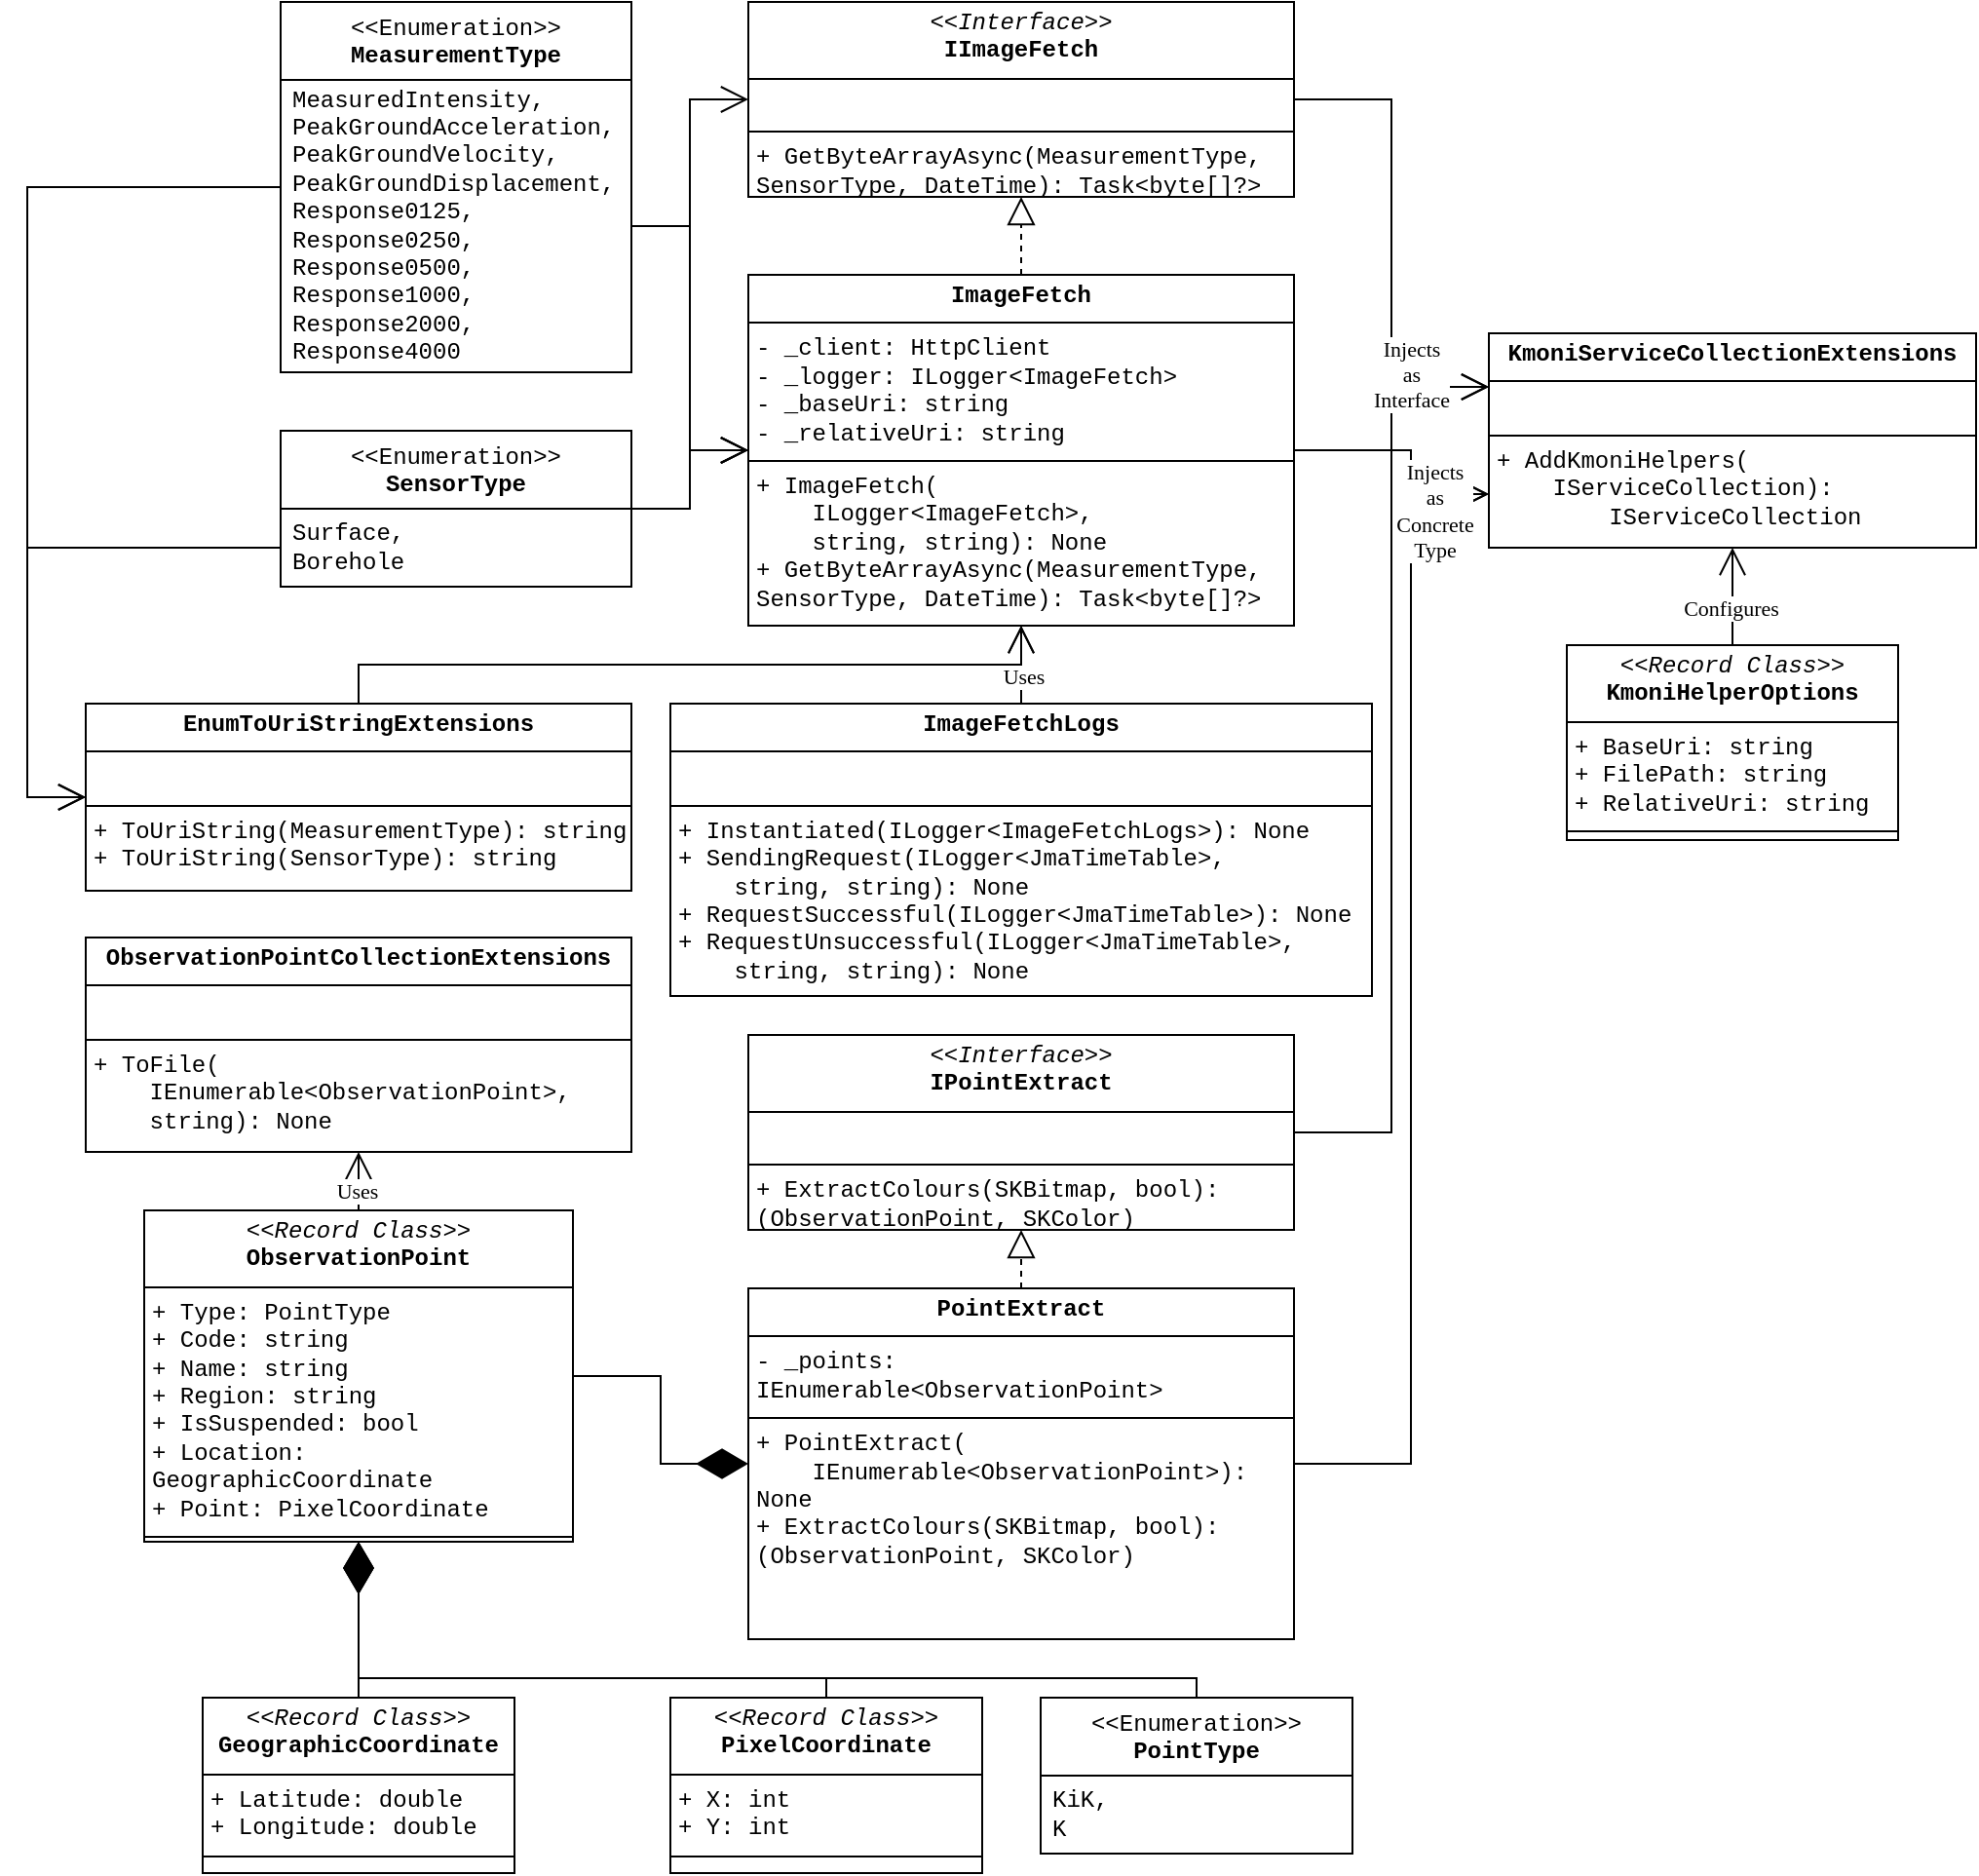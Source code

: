 <mxfile version="26.0.16">
  <diagram id="C5RBs43oDa-KdzZeNtuy" name="Page-1">
    <mxGraphModel dx="2533" dy="1253" grid="1" gridSize="10" guides="1" tooltips="1" connect="1" arrows="1" fold="1" page="1" pageScale="1" pageWidth="827" pageHeight="1169" math="0" shadow="0">
      <root>
        <mxCell id="WIyWlLk6GJQsqaUBKTNV-0" />
        <mxCell id="WIyWlLk6GJQsqaUBKTNV-1" parent="WIyWlLk6GJQsqaUBKTNV-0" />
        <mxCell id="eMr5ZGab3bRNlRDv340a-0" value="&lt;p style=&quot;margin:0px;margin-top:4px;text-align:center;&quot;&gt;&lt;i&gt;&amp;lt;&amp;lt;Interface&amp;gt;&amp;gt;&lt;/i&gt;&lt;br&gt;&lt;b&gt;IImageFetch&lt;/b&gt;&lt;/p&gt;&lt;hr size=&quot;1&quot; style=&quot;border-style:solid;&quot;&gt;&lt;p style=&quot;margin:0px;margin-left:4px;&quot;&gt;&lt;br&gt;&lt;/p&gt;&lt;hr size=&quot;1&quot; style=&quot;border-style:solid;&quot;&gt;&lt;p style=&quot;margin:0px;margin-left:4px;&quot;&gt;+ GetByteArrayAsync(MeasurementType, SensorType, DateTime): Task&amp;lt;byte[]?&amp;gt;&lt;/p&gt;" style="verticalAlign=top;align=left;overflow=fill;html=1;whiteSpace=wrap;fontFamily=Courier New;" parent="WIyWlLk6GJQsqaUBKTNV-1" vertex="1">
          <mxGeometry x="280" y="40" width="280" height="100" as="geometry" />
        </mxCell>
        <mxCell id="eMr5ZGab3bRNlRDv340a-1" value="&lt;p style=&quot;margin:0px;margin-top:4px;text-align:center;&quot;&gt;&lt;b&gt;ImageFetch&lt;/b&gt;&lt;/p&gt;&lt;hr size=&quot;1&quot; style=&quot;border-style:solid;&quot;&gt;&lt;p style=&quot;margin:0px;margin-left:4px;&quot;&gt;- _client: HttpClient&lt;br&gt;&lt;/p&gt;&lt;p style=&quot;margin:0px;margin-left:4px;&quot;&gt;- _logger: ILogger&amp;lt;ImageFetch&amp;gt;&lt;/p&gt;&lt;p style=&quot;margin:0px;margin-left:4px;&quot;&gt;- _baseUri: string&lt;/p&gt;&lt;p style=&quot;margin:0px;margin-left:4px;&quot;&gt;- _relativeUri: string&lt;/p&gt;&lt;hr size=&quot;1&quot; style=&quot;border-style:solid;&quot;&gt;&lt;p style=&quot;margin:0px;margin-left:4px;&quot;&gt;+ ImageFetch(&lt;/p&gt;&lt;p style=&quot;margin:0px;margin-left:4px;&quot;&gt;&lt;span style=&quot;background-color: transparent; color: light-dark(rgb(0, 0, 0), rgb(255, 255, 255));&quot;&gt;&amp;nbsp; &amp;nbsp; ILogger&amp;lt;ImageFetch&amp;gt;,&lt;/span&gt;&lt;/p&gt;&lt;p style=&quot;margin:0px;margin-left:4px;&quot;&gt;&lt;span style=&quot;background-color: transparent; color: light-dark(rgb(0, 0, 0), rgb(255, 255, 255));&quot;&gt;&amp;nbsp; &amp;nbsp; string, string&lt;/span&gt;&lt;span style=&quot;background-color: transparent; color: light-dark(rgb(0, 0, 0), rgb(255, 255, 255));&quot;&gt;): None&lt;/span&gt;&lt;/p&gt;&lt;p style=&quot;margin:0px;margin-left:4px;&quot;&gt;+ GetByteArrayAsync(MeasurementType, SensorType, DateTime): Task&amp;lt;byte[]?&amp;gt;&lt;/p&gt;" style="verticalAlign=top;align=left;overflow=fill;html=1;whiteSpace=wrap;fontFamily=Courier New;" parent="WIyWlLk6GJQsqaUBKTNV-1" vertex="1">
          <mxGeometry x="280" y="180" width="280" height="180" as="geometry" />
        </mxCell>
        <mxCell id="eMr5ZGab3bRNlRDv340a-5" value="&lt;p style=&quot;margin:0px;margin-top:4px;text-align:center;&quot;&gt;&lt;i&gt;&amp;lt;&amp;lt;Record Class&amp;gt;&amp;gt;&lt;/i&gt;&lt;br&gt;&lt;b&gt;KmoniHelperOptions&lt;/b&gt;&lt;/p&gt;&lt;hr size=&quot;1&quot; style=&quot;border-style:solid;&quot;&gt;&lt;p style=&quot;margin:0px;margin-left:4px;&quot;&gt;+ BaseUri: string&lt;/p&gt;&lt;p style=&quot;margin:0px;margin-left:4px;&quot;&gt;+ FilePath: string&lt;/p&gt;&lt;p style=&quot;margin:0px;margin-left:4px;&quot;&gt;&lt;span style=&quot;background-color: transparent; color: light-dark(rgb(0, 0, 0), rgb(255, 255, 255));&quot;&gt;+ RelativeUri: string&lt;/span&gt;&lt;/p&gt;&lt;hr size=&quot;1&quot; style=&quot;border-style:solid;&quot;&gt;&lt;p style=&quot;margin:0px;margin-left:4px;&quot;&gt;&lt;br&gt;&lt;/p&gt;" style="verticalAlign=top;align=left;overflow=fill;html=1;whiteSpace=wrap;fontFamily=Courier New;" parent="WIyWlLk6GJQsqaUBKTNV-1" vertex="1">
          <mxGeometry x="700" y="370" width="170" height="100" as="geometry" />
        </mxCell>
        <mxCell id="eMr5ZGab3bRNlRDv340a-8" value="&lt;p style=&quot;margin:0px;margin-top:4px;text-align:center;&quot;&gt;&lt;b&gt;ImageFetchLogs&lt;/b&gt;&lt;/p&gt;&lt;hr size=&quot;1&quot; style=&quot;border-style:solid;&quot;&gt;&lt;p style=&quot;margin:0px;margin-left:4px;&quot;&gt;&lt;br&gt;&lt;/p&gt;&lt;hr size=&quot;1&quot; style=&quot;border-style:solid;&quot;&gt;&lt;p style=&quot;margin:0px;margin-left:4px;&quot;&gt;+ Instantiated(ILogger&amp;lt;ImageFetchLogs&amp;gt;): None&lt;/p&gt;&lt;p style=&quot;margin:0px;margin-left:4px;&quot;&gt;+ SendingRequest(ILogger&amp;lt;JmaTimeTable&amp;gt;,&lt;/p&gt;&lt;p style=&quot;margin:0px;margin-left:4px;&quot;&gt;&amp;nbsp; &amp;nbsp; string, string): None&lt;/p&gt;&lt;p style=&quot;margin:0px;margin-left:4px;&quot;&gt;+&amp;nbsp;&lt;span style=&quot;background-color: transparent; color: light-dark(rgb(0, 0, 0), rgb(255, 255, 255));&quot;&gt;RequestSuccessful(ILogger&amp;lt;JmaTimeTable&amp;gt;): None&lt;/span&gt;&lt;/p&gt;&lt;p style=&quot;margin:0px;margin-left:4px;&quot;&gt;+ RequestUnsuccessful(ILogger&amp;lt;JmaTimeTable&amp;gt;,&lt;/p&gt;&lt;p style=&quot;margin:0px;margin-left:4px;&quot;&gt;&amp;nbsp; &amp;nbsp; string, string): None&lt;span style=&quot;background-color: transparent; color: light-dark(rgb(0, 0, 0), rgb(255, 255, 255));&quot;&gt;&lt;/span&gt;&lt;/p&gt;" style="verticalAlign=top;align=left;overflow=fill;html=1;whiteSpace=wrap;fontFamily=Courier New;" parent="WIyWlLk6GJQsqaUBKTNV-1" vertex="1">
          <mxGeometry x="240" y="400" width="360" height="150" as="geometry" />
        </mxCell>
        <mxCell id="eMr5ZGab3bRNlRDv340a-9" value="&lt;p style=&quot;margin:0px;margin-top:4px;text-align:center;&quot;&gt;&lt;b&gt;ObservationPointCollectionExtensions&lt;/b&gt;&lt;/p&gt;&lt;hr size=&quot;1&quot; style=&quot;border-style:solid;&quot;&gt;&lt;p style=&quot;margin:0px;margin-left:4px;&quot;&gt;&lt;br&gt;&lt;/p&gt;&lt;hr size=&quot;1&quot; style=&quot;border-style:solid;&quot;&gt;&lt;p style=&quot;margin:0px;margin-left:4px;&quot;&gt;+ ToFile(&lt;/p&gt;&lt;p style=&quot;margin:0px;margin-left:4px;&quot;&gt;&amp;nbsp; &amp;nbsp; IEnumerable&amp;lt;ObservationPoint&amp;gt;,&lt;/p&gt;&lt;p style=&quot;margin:0px;margin-left:4px;&quot;&gt;&amp;nbsp; &amp;nbsp; string): None&lt;/p&gt;" style="verticalAlign=top;align=left;overflow=fill;html=1;whiteSpace=wrap;fontFamily=Courier New;" parent="WIyWlLk6GJQsqaUBKTNV-1" vertex="1">
          <mxGeometry x="-60" y="520" width="280" height="110" as="geometry" />
        </mxCell>
        <mxCell id="I5kokJ3ldO0DBBGWYoVK-0" value="&lt;p style=&quot;margin:0px;margin-top:4px;text-align:center;&quot;&gt;&lt;i&gt;&amp;lt;&amp;lt;Interface&amp;gt;&amp;gt;&lt;/i&gt;&lt;br&gt;&lt;b&gt;IPointExtract&lt;/b&gt;&lt;/p&gt;&lt;hr size=&quot;1&quot; style=&quot;border-style:solid;&quot;&gt;&lt;p style=&quot;margin:0px;margin-left:4px;&quot;&gt;&lt;br&gt;&lt;/p&gt;&lt;hr size=&quot;1&quot; style=&quot;border-style:solid;&quot;&gt;&lt;p style=&quot;margin:0px;margin-left:4px;&quot;&gt;+ ExtractColours(SKBitmap, bool): (ObservationPoint, SKColor)&lt;/p&gt;" style="verticalAlign=top;align=left;overflow=fill;html=1;whiteSpace=wrap;fontFamily=Courier New;" parent="WIyWlLk6GJQsqaUBKTNV-1" vertex="1">
          <mxGeometry x="280" y="570" width="280" height="100" as="geometry" />
        </mxCell>
        <mxCell id="I5kokJ3ldO0DBBGWYoVK-2" value="&amp;lt;&amp;lt;Enumeration&amp;gt;&amp;gt;&lt;br&gt;&lt;b&gt;MeasurementType&lt;/b&gt;" style="swimlane;fontStyle=0;align=center;verticalAlign=top;childLayout=stackLayout;horizontal=1;startSize=40;horizontalStack=0;resizeParent=1;resizeParentMax=0;resizeLast=0;collapsible=0;marginBottom=0;html=1;whiteSpace=wrap;fontFamily=Courier New;" parent="WIyWlLk6GJQsqaUBKTNV-1" vertex="1">
          <mxGeometry x="40" y="40" width="180" height="190" as="geometry" />
        </mxCell>
        <mxCell id="I5kokJ3ldO0DBBGWYoVK-3" value="MeasuredIntensity,&lt;div&gt;PeakGroundAcceleration,&lt;/div&gt;&lt;div&gt;PeakGroundVelocity,&lt;/div&gt;&lt;div&gt;PeakGroundDisplacement,&lt;/div&gt;&lt;div&gt;Response0125,&lt;/div&gt;&lt;div&gt;Response0250,&lt;/div&gt;&lt;div&gt;Response0500,&lt;/div&gt;&lt;div&gt;Response1000,&lt;/div&gt;&lt;div&gt;Response2000,&lt;/div&gt;&lt;div&gt;Response4000&lt;/div&gt;" style="text;html=1;strokeColor=none;fillColor=none;align=left;verticalAlign=middle;spacingLeft=4;spacingRight=4;overflow=hidden;rotatable=0;points=[[0,0.5],[1,0.5]];portConstraint=eastwest;whiteSpace=wrap;fontFamily=Courier New;" parent="I5kokJ3ldO0DBBGWYoVK-2" vertex="1">
          <mxGeometry y="40" width="180" height="150" as="geometry" />
        </mxCell>
        <mxCell id="I5kokJ3ldO0DBBGWYoVK-4" value="&amp;lt;&amp;lt;Enumeration&amp;gt;&amp;gt;&lt;br&gt;&lt;b&gt;SensorType&lt;/b&gt;" style="swimlane;fontStyle=0;align=center;verticalAlign=top;childLayout=stackLayout;horizontal=1;startSize=40;horizontalStack=0;resizeParent=1;resizeParentMax=0;resizeLast=0;collapsible=0;marginBottom=0;html=1;whiteSpace=wrap;fontFamily=Courier New;" parent="WIyWlLk6GJQsqaUBKTNV-1" vertex="1">
          <mxGeometry x="40" y="260" width="180" height="80" as="geometry" />
        </mxCell>
        <mxCell id="I5kokJ3ldO0DBBGWYoVK-5" value="Surface,&lt;div&gt;Borehole&lt;/div&gt;" style="text;html=1;strokeColor=none;fillColor=none;align=left;verticalAlign=middle;spacingLeft=4;spacingRight=4;overflow=hidden;rotatable=0;points=[[0,0.5],[1,0.5]];portConstraint=eastwest;whiteSpace=wrap;fontFamily=Courier New;" parent="I5kokJ3ldO0DBBGWYoVK-4" vertex="1">
          <mxGeometry y="40" width="180" height="40" as="geometry" />
        </mxCell>
        <mxCell id="I5kokJ3ldO0DBBGWYoVK-6" value="&lt;p style=&quot;margin:0px;margin-top:4px;text-align:center;&quot;&gt;&lt;b&gt;PointExtract&lt;/b&gt;&lt;/p&gt;&lt;hr size=&quot;1&quot; style=&quot;border-style:solid;&quot;&gt;&lt;p style=&quot;margin:0px;margin-left:4px;&quot;&gt;- _points: IEnumerable&amp;lt;ObservationPoint&amp;gt;&lt;/p&gt;&lt;hr size=&quot;1&quot; style=&quot;border-style:solid;&quot;&gt;&lt;p style=&quot;margin:0px;margin-left:4px;&quot;&gt;+ PointExtract(&lt;/p&gt;&lt;p style=&quot;margin:0px;margin-left:4px;&quot;&gt;&amp;nbsp; &amp;nbsp; IEnumerable&amp;lt;ObservationPoint&amp;gt;): None&lt;/p&gt;&lt;p style=&quot;margin:0px;margin-left:4px;&quot;&gt;+ ExtractColours(SKBitmap, bool): (ObservationPoint, SKColor)&lt;/p&gt;" style="verticalAlign=top;align=left;overflow=fill;html=1;whiteSpace=wrap;fontFamily=Courier New;" parent="WIyWlLk6GJQsqaUBKTNV-1" vertex="1">
          <mxGeometry x="280" y="700" width="280" height="180" as="geometry" />
        </mxCell>
        <mxCell id="I5kokJ3ldO0DBBGWYoVK-7" value="&lt;p style=&quot;margin:0px;margin-top:4px;text-align:center;&quot;&gt;&lt;i&gt;&amp;lt;&amp;lt;Record Class&amp;gt;&amp;gt;&lt;/i&gt;&lt;br&gt;&lt;b&gt;ObservationPoint&lt;/b&gt;&lt;/p&gt;&lt;hr size=&quot;1&quot; style=&quot;border-style:solid;&quot;&gt;&lt;p style=&quot;margin:0px;margin-left:4px;&quot;&gt;+ Type: PointType&lt;br&gt;&lt;/p&gt;&lt;p style=&quot;margin:0px;margin-left:4px;&quot;&gt;+ Code: string&lt;/p&gt;&lt;p style=&quot;margin:0px;margin-left:4px;&quot;&gt;+ Name: string&lt;/p&gt;&lt;p style=&quot;margin:0px;margin-left:4px;&quot;&gt;+ Region: string&lt;/p&gt;&lt;p style=&quot;margin:0px;margin-left:4px;&quot;&gt;+ IsSuspended: bool&lt;/p&gt;&lt;p style=&quot;margin:0px;margin-left:4px;&quot;&gt;+ Location: GeographicCoordinate&lt;/p&gt;&lt;p style=&quot;margin:0px;margin-left:4px;&quot;&gt;+ Point: PixelCoordinate&lt;/p&gt;&lt;hr size=&quot;1&quot; style=&quot;border-style:solid;&quot;&gt;&lt;p style=&quot;margin:0px;margin-left:4px;&quot;&gt;&lt;br&gt;&lt;/p&gt;" style="verticalAlign=top;align=left;overflow=fill;html=1;whiteSpace=wrap;fontFamily=Courier New;" parent="WIyWlLk6GJQsqaUBKTNV-1" vertex="1">
          <mxGeometry x="-30" y="660" width="220" height="170" as="geometry" />
        </mxCell>
        <mxCell id="I5kokJ3ldO0DBBGWYoVK-8" value="&lt;p style=&quot;margin:0px;margin-top:4px;text-align:center;&quot;&gt;&lt;i&gt;&amp;lt;&amp;lt;Record Class&amp;gt;&amp;gt;&lt;/i&gt;&lt;br&gt;&lt;b&gt;GeographicCoordinate&lt;/b&gt;&lt;/p&gt;&lt;hr size=&quot;1&quot; style=&quot;border-style:solid;&quot;&gt;&lt;p style=&quot;margin:0px;margin-left:4px;&quot;&gt;+ Latitude: double&lt;br&gt;&lt;/p&gt;&lt;p style=&quot;margin:0px;margin-left:4px;&quot;&gt;+ Longitude: double&lt;/p&gt;&lt;hr size=&quot;1&quot; style=&quot;border-style:solid;&quot;&gt;&lt;p style=&quot;margin:0px;margin-left:4px;&quot;&gt;&lt;br&gt;&lt;/p&gt;" style="verticalAlign=top;align=left;overflow=fill;html=1;whiteSpace=wrap;fontFamily=Courier New;" parent="WIyWlLk6GJQsqaUBKTNV-1" vertex="1">
          <mxGeometry y="910" width="160" height="90" as="geometry" />
        </mxCell>
        <mxCell id="I5kokJ3ldO0DBBGWYoVK-9" value="&lt;p style=&quot;margin:0px;margin-top:4px;text-align:center;&quot;&gt;&lt;i&gt;&amp;lt;&amp;lt;Record Class&amp;gt;&amp;gt;&lt;/i&gt;&lt;br&gt;&lt;b&gt;PixelCoordinate&lt;/b&gt;&lt;/p&gt;&lt;hr size=&quot;1&quot; style=&quot;border-style:solid;&quot;&gt;&lt;p style=&quot;margin:0px;margin-left:4px;&quot;&gt;+ X: int&lt;br&gt;&lt;/p&gt;&lt;p style=&quot;margin:0px;margin-left:4px;&quot;&gt;+ Y: int&lt;/p&gt;&lt;hr size=&quot;1&quot; style=&quot;border-style:solid;&quot;&gt;&lt;p style=&quot;margin:0px;margin-left:4px;&quot;&gt;&lt;br&gt;&lt;/p&gt;" style="verticalAlign=top;align=left;overflow=fill;html=1;whiteSpace=wrap;fontFamily=Courier New;" parent="WIyWlLk6GJQsqaUBKTNV-1" vertex="1">
          <mxGeometry x="240" y="910" width="160" height="90" as="geometry" />
        </mxCell>
        <mxCell id="I5kokJ3ldO0DBBGWYoVK-10" value="&amp;lt;&amp;lt;Enumeration&amp;gt;&amp;gt;&lt;br&gt;&lt;b&gt;PointType&lt;/b&gt;" style="swimlane;fontStyle=0;align=center;verticalAlign=top;childLayout=stackLayout;horizontal=1;startSize=40;horizontalStack=0;resizeParent=1;resizeParentMax=0;resizeLast=0;collapsible=0;marginBottom=0;html=1;whiteSpace=wrap;fontFamily=Courier New;" parent="WIyWlLk6GJQsqaUBKTNV-1" vertex="1">
          <mxGeometry x="430" y="910" width="160" height="80" as="geometry" />
        </mxCell>
        <mxCell id="I5kokJ3ldO0DBBGWYoVK-11" value="KiK,&lt;div&gt;K&lt;/div&gt;" style="text;html=1;strokeColor=none;fillColor=none;align=left;verticalAlign=middle;spacingLeft=4;spacingRight=4;overflow=hidden;rotatable=0;points=[[0,0.5],[1,0.5]];portConstraint=eastwest;whiteSpace=wrap;fontFamily=Courier New;" parent="I5kokJ3ldO0DBBGWYoVK-10" vertex="1">
          <mxGeometry y="40" width="160" height="40" as="geometry" />
        </mxCell>
        <mxCell id="I5kokJ3ldO0DBBGWYoVK-13" value="&lt;p style=&quot;margin:0px;margin-top:4px;text-align:center;&quot;&gt;&lt;b&gt;EnumToUriStringExtensions&lt;/b&gt;&lt;/p&gt;&lt;hr size=&quot;1&quot; style=&quot;border-style:solid;&quot;&gt;&lt;p style=&quot;margin:0px;margin-left:4px;&quot;&gt;&lt;br&gt;&lt;/p&gt;&lt;hr size=&quot;1&quot; style=&quot;border-style:solid;&quot;&gt;&lt;p style=&quot;margin:0px;margin-left:4px;&quot;&gt;+ ToUriString(MeasurementType): string&lt;/p&gt;&lt;p style=&quot;margin:0px;margin-left:4px;&quot;&gt;+ ToUriString(SensorType): string&lt;/p&gt;" style="verticalAlign=top;align=left;overflow=fill;html=1;whiteSpace=wrap;fontFamily=Courier New;" parent="WIyWlLk6GJQsqaUBKTNV-1" vertex="1">
          <mxGeometry x="-60" y="400" width="280" height="96" as="geometry" />
        </mxCell>
        <mxCell id="I5kokJ3ldO0DBBGWYoVK-14" value="&lt;p style=&quot;margin:0px;margin-top:4px;text-align:center;&quot;&gt;&lt;b&gt;KmoniServiceCollectionExtensions&lt;/b&gt;&lt;/p&gt;&lt;hr size=&quot;1&quot; style=&quot;border-style:solid;&quot;&gt;&lt;p style=&quot;margin:0px;margin-left:4px;&quot;&gt;&lt;br&gt;&lt;/p&gt;&lt;hr size=&quot;1&quot; style=&quot;border-style:solid;&quot;&gt;&lt;p style=&quot;margin:0px;margin-left:4px;&quot;&gt;+ AddKmoniHelpers(&lt;/p&gt;&lt;p style=&quot;margin:0px;margin-left:4px;&quot;&gt;&amp;nbsp; &amp;nbsp; IServiceCollection):&lt;/p&gt;&lt;p style=&quot;margin:0px;margin-left:4px;&quot;&gt;&amp;nbsp; &amp;nbsp; &amp;nbsp; &amp;nbsp; IServiceCollection&lt;/p&gt;" style="verticalAlign=top;align=left;overflow=fill;html=1;whiteSpace=wrap;fontFamily=Courier New;" parent="WIyWlLk6GJQsqaUBKTNV-1" vertex="1">
          <mxGeometry x="660" y="210" width="250" height="110" as="geometry" />
        </mxCell>
        <mxCell id="I5kokJ3ldO0DBBGWYoVK-17" value="" style="endArrow=open;endFill=1;endSize=12;html=1;rounded=0;edgeStyle=elbowEdgeStyle;exitX=1;exitY=0.5;exitDx=0;exitDy=0;entryX=0;entryY=0.5;entryDx=0;entryDy=0;" parent="WIyWlLk6GJQsqaUBKTNV-1" source="I5kokJ3ldO0DBBGWYoVK-4" target="eMr5ZGab3bRNlRDv340a-1" edge="1">
          <mxGeometry width="160" relative="1" as="geometry">
            <mxPoint x="260" y="490" as="sourcePoint" />
            <mxPoint x="420" y="490" as="targetPoint" />
          </mxGeometry>
        </mxCell>
        <mxCell id="I5kokJ3ldO0DBBGWYoVK-18" value="" style="endArrow=open;endFill=1;endSize=12;html=1;rounded=0;edgeStyle=elbowEdgeStyle;exitX=1;exitY=0.5;exitDx=0;exitDy=0;entryX=0;entryY=0.5;entryDx=0;entryDy=0;" parent="WIyWlLk6GJQsqaUBKTNV-1" source="I5kokJ3ldO0DBBGWYoVK-4" target="eMr5ZGab3bRNlRDv340a-0" edge="1">
          <mxGeometry width="160" relative="1" as="geometry">
            <mxPoint x="260" y="490" as="sourcePoint" />
            <mxPoint x="420" y="490" as="targetPoint" />
          </mxGeometry>
        </mxCell>
        <mxCell id="I5kokJ3ldO0DBBGWYoVK-19" value="" style="endArrow=open;endFill=1;endSize=12;html=1;rounded=0;edgeStyle=elbowEdgeStyle;exitX=1;exitY=0.5;exitDx=0;exitDy=0;entryX=0;entryY=0.5;entryDx=0;entryDy=0;" parent="WIyWlLk6GJQsqaUBKTNV-1" source="I5kokJ3ldO0DBBGWYoVK-4" target="eMr5ZGab3bRNlRDv340a-1" edge="1">
          <mxGeometry width="160" relative="1" as="geometry">
            <mxPoint x="260" y="490" as="sourcePoint" />
            <mxPoint x="420" y="490" as="targetPoint" />
          </mxGeometry>
        </mxCell>
        <mxCell id="I5kokJ3ldO0DBBGWYoVK-20" value="" style="endArrow=open;endFill=1;endSize=12;html=1;rounded=0;edgeStyle=elbowEdgeStyle;exitX=1;exitY=0.5;exitDx=0;exitDy=0;entryX=0;entryY=0.5;entryDx=0;entryDy=0;" parent="WIyWlLk6GJQsqaUBKTNV-1" source="I5kokJ3ldO0DBBGWYoVK-3" target="eMr5ZGab3bRNlRDv340a-1" edge="1">
          <mxGeometry width="160" relative="1" as="geometry">
            <mxPoint x="260" y="490" as="sourcePoint" />
            <mxPoint x="420" y="490" as="targetPoint" />
          </mxGeometry>
        </mxCell>
        <mxCell id="I5kokJ3ldO0DBBGWYoVK-21" value="" style="endArrow=block;dashed=1;endFill=0;endSize=12;html=1;rounded=0;entryX=0.5;entryY=1;entryDx=0;entryDy=0;exitX=0.5;exitY=0;exitDx=0;exitDy=0;" parent="WIyWlLk6GJQsqaUBKTNV-1" source="eMr5ZGab3bRNlRDv340a-1" target="eMr5ZGab3bRNlRDv340a-0" edge="1">
          <mxGeometry width="160" relative="1" as="geometry">
            <mxPoint x="260" y="450" as="sourcePoint" />
            <mxPoint x="420" y="450" as="targetPoint" />
          </mxGeometry>
        </mxCell>
        <mxCell id="I5kokJ3ldO0DBBGWYoVK-22" value="" style="endArrow=open;endFill=1;endSize=12;html=1;rounded=0;entryX=0.5;entryY=1;entryDx=0;entryDy=0;exitX=0.5;exitY=0;exitDx=0;exitDy=0;" parent="WIyWlLk6GJQsqaUBKTNV-1" source="eMr5ZGab3bRNlRDv340a-8" target="eMr5ZGab3bRNlRDv340a-1" edge="1">
          <mxGeometry width="160" relative="1" as="geometry">
            <mxPoint x="260" y="450" as="sourcePoint" />
            <mxPoint x="420" y="450" as="targetPoint" />
          </mxGeometry>
        </mxCell>
        <mxCell id="I5kokJ3ldO0DBBGWYoVK-23" value="&lt;font face=&quot;STIX&quot;&gt;Uses&lt;/font&gt;" style="edgeLabel;html=1;align=center;verticalAlign=middle;resizable=0;points=[];" parent="I5kokJ3ldO0DBBGWYoVK-22" vertex="1" connectable="0">
          <mxGeometry x="-0.3" y="-1" relative="1" as="geometry">
            <mxPoint as="offset" />
          </mxGeometry>
        </mxCell>
        <mxCell id="I5kokJ3ldO0DBBGWYoVK-25" value="" style="endArrow=diamondThin;endFill=1;endSize=24;html=1;rounded=0;entryX=0.5;entryY=1;entryDx=0;entryDy=0;exitX=0.5;exitY=0;exitDx=0;exitDy=0;edgeStyle=elbowEdgeStyle;elbow=vertical;" parent="WIyWlLk6GJQsqaUBKTNV-1" source="I5kokJ3ldO0DBBGWYoVK-8" target="I5kokJ3ldO0DBBGWYoVK-7" edge="1">
          <mxGeometry width="160" relative="1" as="geometry">
            <mxPoint x="620" y="1000" as="sourcePoint" />
            <mxPoint x="780" y="1000" as="targetPoint" />
          </mxGeometry>
        </mxCell>
        <mxCell id="I5kokJ3ldO0DBBGWYoVK-26" value="" style="endArrow=diamondThin;endFill=1;endSize=24;html=1;rounded=0;entryX=0.5;entryY=1;entryDx=0;entryDy=0;exitX=0.5;exitY=0;exitDx=0;exitDy=0;edgeStyle=elbowEdgeStyle;elbow=vertical;" parent="WIyWlLk6GJQsqaUBKTNV-1" source="I5kokJ3ldO0DBBGWYoVK-9" target="I5kokJ3ldO0DBBGWYoVK-7" edge="1">
          <mxGeometry width="160" relative="1" as="geometry">
            <mxPoint x="630" y="815" as="sourcePoint" />
            <mxPoint x="540" y="785" as="targetPoint" />
            <Array as="points">
              <mxPoint x="210" y="900" />
            </Array>
          </mxGeometry>
        </mxCell>
        <mxCell id="I5kokJ3ldO0DBBGWYoVK-27" value="" style="endArrow=diamondThin;endFill=1;endSize=24;html=1;rounded=0;entryX=0.5;entryY=1;entryDx=0;entryDy=0;exitX=0.5;exitY=0;exitDx=0;exitDy=0;edgeStyle=elbowEdgeStyle;elbow=vertical;" parent="WIyWlLk6GJQsqaUBKTNV-1" source="I5kokJ3ldO0DBBGWYoVK-10" target="I5kokJ3ldO0DBBGWYoVK-7" edge="1">
          <mxGeometry width="160" relative="1" as="geometry">
            <mxPoint x="620" y="1000" as="sourcePoint" />
            <mxPoint x="780" y="1000" as="targetPoint" />
            <Array as="points">
              <mxPoint x="290" y="900" />
            </Array>
          </mxGeometry>
        </mxCell>
        <mxCell id="I5kokJ3ldO0DBBGWYoVK-28" value="" style="endArrow=block;dashed=1;endFill=0;endSize=12;html=1;rounded=0;entryX=0.5;entryY=1;entryDx=0;entryDy=0;exitX=0.5;exitY=0;exitDx=0;exitDy=0;" parent="WIyWlLk6GJQsqaUBKTNV-1" source="I5kokJ3ldO0DBBGWYoVK-6" target="I5kokJ3ldO0DBBGWYoVK-0" edge="1">
          <mxGeometry width="160" relative="1" as="geometry">
            <mxPoint x="20" y="570" as="sourcePoint" />
            <mxPoint x="180" y="570" as="targetPoint" />
          </mxGeometry>
        </mxCell>
        <mxCell id="I5kokJ3ldO0DBBGWYoVK-29" value="" style="endArrow=diamondThin;endFill=1;endSize=24;html=1;rounded=0;entryX=0;entryY=0.5;entryDx=0;entryDy=0;exitX=1;exitY=0.5;exitDx=0;exitDy=0;edgeStyle=elbowEdgeStyle;" parent="WIyWlLk6GJQsqaUBKTNV-1" source="I5kokJ3ldO0DBBGWYoVK-7" target="I5kokJ3ldO0DBBGWYoVK-6" edge="1">
          <mxGeometry width="160" relative="1" as="geometry">
            <mxPoint x="370" y="960" as="sourcePoint" />
            <mxPoint x="530" y="960" as="targetPoint" />
          </mxGeometry>
        </mxCell>
        <mxCell id="I5kokJ3ldO0DBBGWYoVK-30" value="" style="endArrow=open;endFill=1;endSize=12;html=1;rounded=0;exitX=0;exitY=0.5;exitDx=0;exitDy=0;entryX=0;entryY=0.5;entryDx=0;entryDy=0;edgeStyle=elbowEdgeStyle;" parent="WIyWlLk6GJQsqaUBKTNV-1" source="I5kokJ3ldO0DBBGWYoVK-5" target="I5kokJ3ldO0DBBGWYoVK-13" edge="1">
          <mxGeometry width="160" relative="1" as="geometry">
            <mxPoint x="370" y="470" as="sourcePoint" />
            <mxPoint x="530" y="470" as="targetPoint" />
            <Array as="points">
              <mxPoint x="-90" y="380" />
            </Array>
          </mxGeometry>
        </mxCell>
        <mxCell id="I5kokJ3ldO0DBBGWYoVK-31" value="" style="endArrow=open;endFill=1;endSize=12;html=1;rounded=0;edgeStyle=elbowEdgeStyle;entryX=0;entryY=0.5;entryDx=0;entryDy=0;" parent="WIyWlLk6GJQsqaUBKTNV-1" source="I5kokJ3ldO0DBBGWYoVK-2" target="I5kokJ3ldO0DBBGWYoVK-13" edge="1">
          <mxGeometry width="160" relative="1" as="geometry">
            <mxPoint x="50" y="330" as="sourcePoint" />
            <mxPoint x="-60" y="450" as="targetPoint" />
            <Array as="points">
              <mxPoint x="-90" y="290" />
            </Array>
          </mxGeometry>
        </mxCell>
        <mxCell id="I5kokJ3ldO0DBBGWYoVK-32" value="" style="endArrow=open;endFill=1;endSize=12;html=1;rounded=0;edgeStyle=elbowEdgeStyle;elbow=vertical;exitX=0.5;exitY=0;exitDx=0;exitDy=0;" parent="WIyWlLk6GJQsqaUBKTNV-1" source="I5kokJ3ldO0DBBGWYoVK-13" edge="1">
          <mxGeometry width="160" relative="1" as="geometry">
            <mxPoint x="370" y="490" as="sourcePoint" />
            <mxPoint x="420" y="360" as="targetPoint" />
          </mxGeometry>
        </mxCell>
        <mxCell id="I5kokJ3ldO0DBBGWYoVK-33" value="" style="endArrow=open;endFill=1;endSize=12;html=1;rounded=0;entryX=0.5;entryY=1;entryDx=0;entryDy=0;exitX=0.5;exitY=0;exitDx=0;exitDy=0;" parent="WIyWlLk6GJQsqaUBKTNV-1" source="I5kokJ3ldO0DBBGWYoVK-7" target="eMr5ZGab3bRNlRDv340a-9" edge="1">
          <mxGeometry width="160" relative="1" as="geometry">
            <mxPoint x="390" y="940" as="sourcePoint" />
            <mxPoint x="550" y="940" as="targetPoint" />
          </mxGeometry>
        </mxCell>
        <mxCell id="I5kokJ3ldO0DBBGWYoVK-34" value="&lt;font face=&quot;STIX&quot;&gt;Uses&lt;/font&gt;" style="edgeLabel;html=1;align=center;verticalAlign=middle;resizable=0;points=[];" parent="I5kokJ3ldO0DBBGWYoVK-33" vertex="1" connectable="0">
          <mxGeometry x="-0.31" y="1" relative="1" as="geometry">
            <mxPoint as="offset" />
          </mxGeometry>
        </mxCell>
        <mxCell id="LonI378hYtX7B5MvkmGm-4" value="" style="endArrow=open;endFill=1;endSize=12;html=1;rounded=0;entryX=0.5;entryY=1;entryDx=0;entryDy=0;exitX=0.5;exitY=0;exitDx=0;exitDy=0;" edge="1" parent="WIyWlLk6GJQsqaUBKTNV-1" source="eMr5ZGab3bRNlRDv340a-5" target="I5kokJ3ldO0DBBGWYoVK-14">
          <mxGeometry width="160" relative="1" as="geometry">
            <mxPoint x="620" y="570" as="sourcePoint" />
            <mxPoint x="780" y="570" as="targetPoint" />
          </mxGeometry>
        </mxCell>
        <mxCell id="LonI378hYtX7B5MvkmGm-5" value="&lt;font face=&quot;STIX&quot;&gt;Configures&lt;/font&gt;" style="edgeLabel;html=1;align=center;verticalAlign=middle;resizable=0;points=[];" vertex="1" connectable="0" parent="LonI378hYtX7B5MvkmGm-4">
          <mxGeometry x="-0.283" y="1" relative="1" as="geometry">
            <mxPoint y="-1" as="offset" />
          </mxGeometry>
        </mxCell>
        <mxCell id="LonI378hYtX7B5MvkmGm-7" value="" style="endArrow=open;endFill=1;endSize=12;html=1;rounded=0;entryX=0;entryY=0.25;entryDx=0;entryDy=0;edgeStyle=elbowEdgeStyle;exitX=1;exitY=0.5;exitDx=0;exitDy=0;" edge="1" parent="WIyWlLk6GJQsqaUBKTNV-1" source="eMr5ZGab3bRNlRDv340a-0" target="I5kokJ3ldO0DBBGWYoVK-14">
          <mxGeometry width="160" relative="1" as="geometry">
            <mxPoint x="620" y="570" as="sourcePoint" />
            <mxPoint x="780" y="570" as="targetPoint" />
            <Array as="points">
              <mxPoint x="610" y="170" />
            </Array>
          </mxGeometry>
        </mxCell>
        <mxCell id="LonI378hYtX7B5MvkmGm-8" value="" style="endArrow=open;endFill=1;endSize=12;html=1;rounded=0;entryX=0;entryY=0.25;entryDx=0;entryDy=0;edgeStyle=elbowEdgeStyle;exitX=1;exitY=0.5;exitDx=0;exitDy=0;" edge="1" parent="WIyWlLk6GJQsqaUBKTNV-1" source="I5kokJ3ldO0DBBGWYoVK-0" target="I5kokJ3ldO0DBBGWYoVK-14">
          <mxGeometry width="160" relative="1" as="geometry">
            <mxPoint x="570" y="100" as="sourcePoint" />
            <mxPoint x="670" y="247" as="targetPoint" />
            <Array as="points">
              <mxPoint x="610" y="420" />
            </Array>
          </mxGeometry>
        </mxCell>
        <mxCell id="LonI378hYtX7B5MvkmGm-11" value="Injects&lt;div&gt;as&lt;/div&gt;&lt;div&gt;Interface&lt;/div&gt;" style="edgeLabel;html=1;align=center;verticalAlign=middle;resizable=0;points=[];fontFamily=STIX;" vertex="1" connectable="0" parent="LonI378hYtX7B5MvkmGm-8">
          <mxGeometry x="0.884" y="-3" relative="1" as="geometry">
            <mxPoint x="-12" y="-10" as="offset" />
          </mxGeometry>
        </mxCell>
        <mxCell id="LonI378hYtX7B5MvkmGm-9" value="" style="endArrow=open;endFill=1;endSize=12;html=1;rounded=0;entryX=0;entryY=0.75;entryDx=0;entryDy=0;edgeStyle=elbowEdgeStyle;exitX=1;exitY=0.5;exitDx=0;exitDy=0;" edge="1" parent="WIyWlLk6GJQsqaUBKTNV-1" source="eMr5ZGab3bRNlRDv340a-1" target="I5kokJ3ldO0DBBGWYoVK-14">
          <mxGeometry width="160" relative="1" as="geometry">
            <mxPoint x="570" y="100" as="sourcePoint" />
            <mxPoint x="670" y="247" as="targetPoint" />
            <Array as="points">
              <mxPoint x="620" y="180" />
            </Array>
          </mxGeometry>
        </mxCell>
        <mxCell id="LonI378hYtX7B5MvkmGm-10" value="" style="endArrow=open;endFill=1;endSize=12;html=1;rounded=0;entryX=0;entryY=0.75;entryDx=0;entryDy=0;edgeStyle=elbowEdgeStyle;exitX=1;exitY=0.5;exitDx=0;exitDy=0;" edge="1" parent="WIyWlLk6GJQsqaUBKTNV-1" source="I5kokJ3ldO0DBBGWYoVK-6" target="I5kokJ3ldO0DBBGWYoVK-14">
          <mxGeometry width="160" relative="1" as="geometry">
            <mxPoint x="570" y="280" as="sourcePoint" />
            <mxPoint x="670" y="302" as="targetPoint" />
            <Array as="points">
              <mxPoint x="620" y="310" />
            </Array>
          </mxGeometry>
        </mxCell>
        <mxCell id="LonI378hYtX7B5MvkmGm-12" value="Injects&lt;div&gt;as&lt;/div&gt;&lt;div&gt;Concrete&lt;/div&gt;&lt;div&gt;Type&lt;/div&gt;" style="edgeLabel;html=1;align=center;verticalAlign=middle;resizable=0;points=[];fontFamily=STIX;" vertex="1" connectable="0" parent="WIyWlLk6GJQsqaUBKTNV-1">
          <mxGeometry x="630.283" y="240" as="geometry">
            <mxPoint x="1" y="61" as="offset" />
          </mxGeometry>
        </mxCell>
      </root>
    </mxGraphModel>
  </diagram>
</mxfile>
